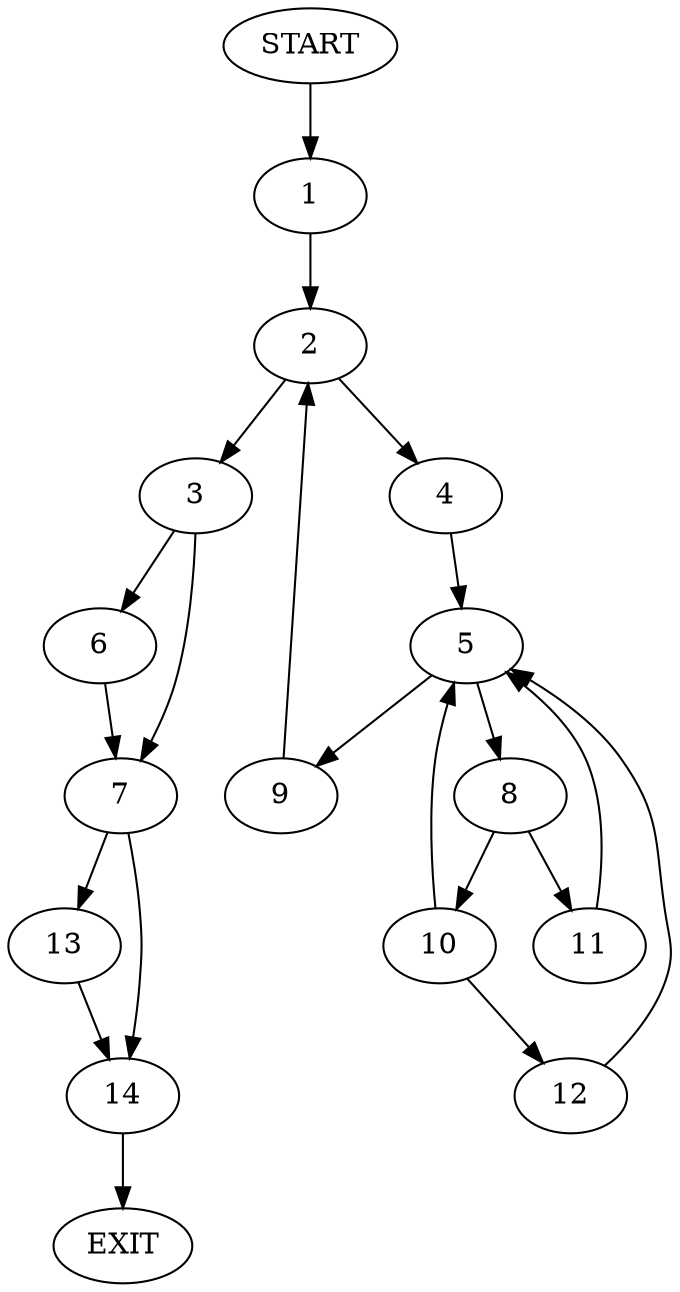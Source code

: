 digraph {
0 [label="START"]
15 [label="EXIT"]
0 -> 1
1 -> 2
2 -> 3
2 -> 4
4 -> 5
3 -> 6
3 -> 7
5 -> 8
5 -> 9
9 -> 2
8 -> 10
8 -> 11
10 -> 5
10 -> 12
11 -> 5
12 -> 5
7 -> 13
7 -> 14
6 -> 7
13 -> 14
14 -> 15
}
